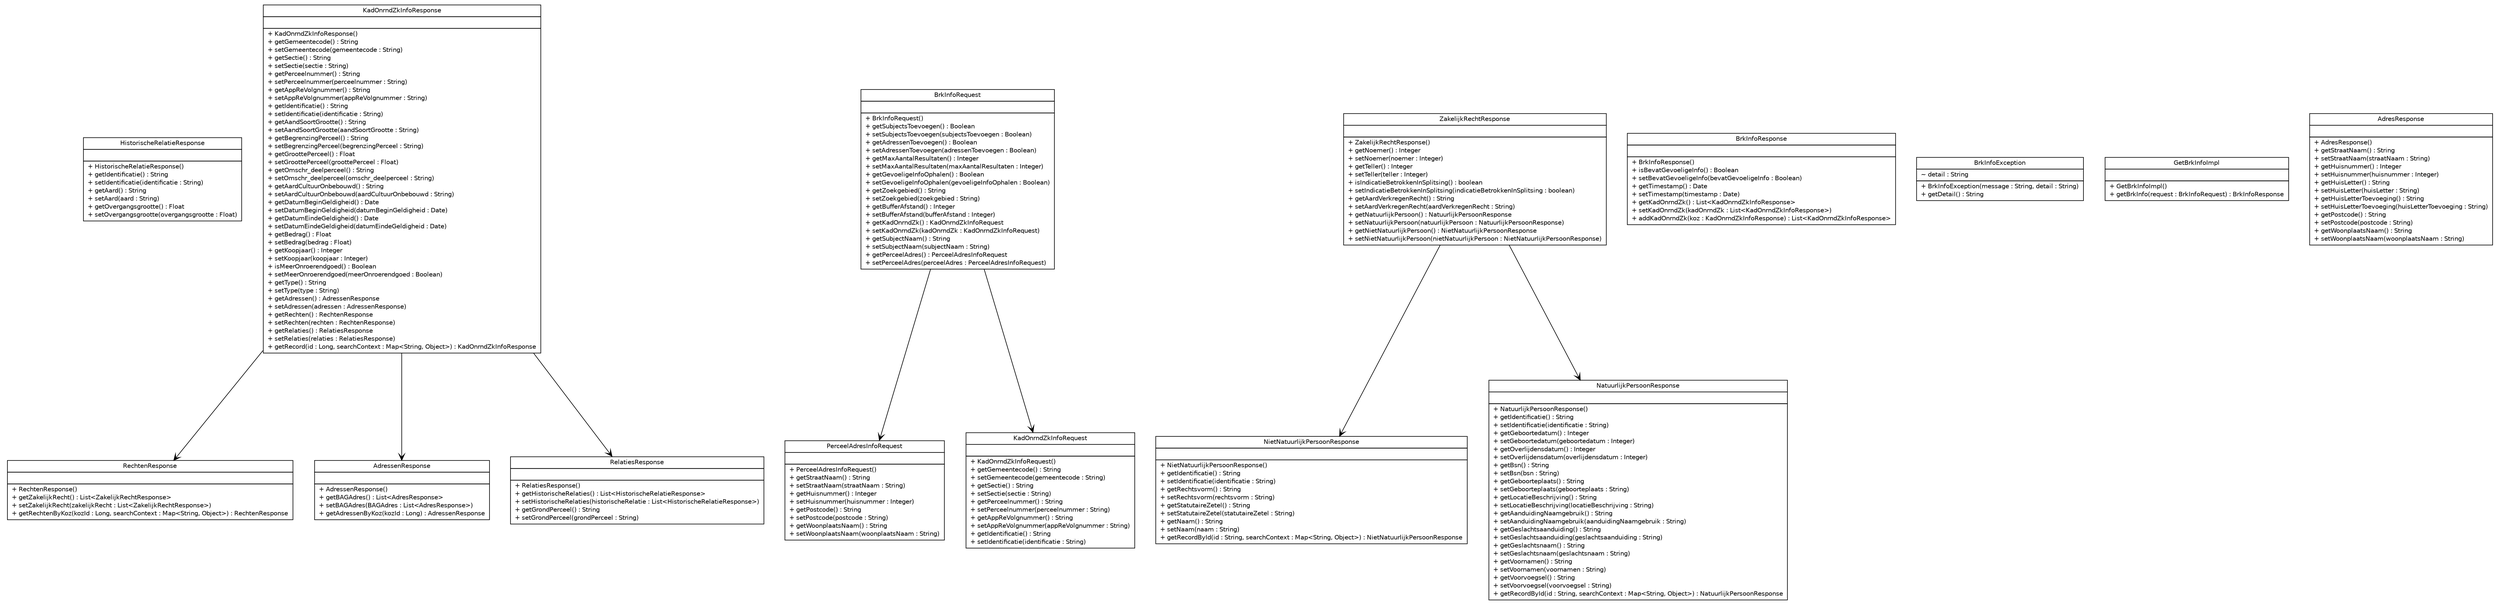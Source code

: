 #!/usr/local/bin/dot
#
# Class diagram 
# Generated by UMLGraph version R5_6-24-gf6e263 (http://www.umlgraph.org/)
#

digraph G {
	edge [fontname="Helvetica",fontsize=10,labelfontname="Helvetica",labelfontsize=10];
	node [fontname="Helvetica",fontsize=10,shape=plaintext];
	nodesep=0.25;
	ranksep=0.5;
	// nl.b3p.brmo.soap.brk.HistorischeRelatieResponse
	c40 [label=<<table title="nl.b3p.brmo.soap.brk.HistorischeRelatieResponse" border="0" cellborder="1" cellspacing="0" cellpadding="2" port="p" href="./HistorischeRelatieResponse.html">
		<tr><td><table border="0" cellspacing="0" cellpadding="1">
<tr><td align="center" balign="center"> HistorischeRelatieResponse </td></tr>
		</table></td></tr>
		<tr><td><table border="0" cellspacing="0" cellpadding="1">
<tr><td align="left" balign="left">  </td></tr>
		</table></td></tr>
		<tr><td><table border="0" cellspacing="0" cellpadding="1">
<tr><td align="left" balign="left"> + HistorischeRelatieResponse() </td></tr>
<tr><td align="left" balign="left"> + getIdentificatie() : String </td></tr>
<tr><td align="left" balign="left"> + setIdentificatie(identificatie : String) </td></tr>
<tr><td align="left" balign="left"> + getAard() : String </td></tr>
<tr><td align="left" balign="left"> + setAard(aard : String) </td></tr>
<tr><td align="left" balign="left"> + getOvergangsgrootte() : Float </td></tr>
<tr><td align="left" balign="left"> + setOvergangsgrootte(overgangsgrootte : Float) </td></tr>
		</table></td></tr>
		</table>>, URL="./HistorischeRelatieResponse.html", fontname="Helvetica", fontcolor="black", fontsize=10.0];
	// nl.b3p.brmo.soap.brk.RechtenResponse
	c41 [label=<<table title="nl.b3p.brmo.soap.brk.RechtenResponse" border="0" cellborder="1" cellspacing="0" cellpadding="2" port="p" href="./RechtenResponse.html">
		<tr><td><table border="0" cellspacing="0" cellpadding="1">
<tr><td align="center" balign="center"> RechtenResponse </td></tr>
		</table></td></tr>
		<tr><td><table border="0" cellspacing="0" cellpadding="1">
<tr><td align="left" balign="left">  </td></tr>
		</table></td></tr>
		<tr><td><table border="0" cellspacing="0" cellpadding="1">
<tr><td align="left" balign="left"> + RechtenResponse() </td></tr>
<tr><td align="left" balign="left"> + getZakelijkRecht() : List&lt;ZakelijkRechtResponse&gt; </td></tr>
<tr><td align="left" balign="left"> + setZakelijkRecht(zakelijkRecht : List&lt;ZakelijkRechtResponse&gt;) </td></tr>
<tr><td align="left" balign="left"> + getRechtenByKoz(kozId : Long, searchContext : Map&lt;String, Object&gt;) : RechtenResponse </td></tr>
		</table></td></tr>
		</table>>, URL="./RechtenResponse.html", fontname="Helvetica", fontcolor="black", fontsize=10.0];
	// nl.b3p.brmo.soap.brk.BrkInfoRequest
	c42 [label=<<table title="nl.b3p.brmo.soap.brk.BrkInfoRequest" border="0" cellborder="1" cellspacing="0" cellpadding="2" port="p" href="./BrkInfoRequest.html">
		<tr><td><table border="0" cellspacing="0" cellpadding="1">
<tr><td align="center" balign="center"> BrkInfoRequest </td></tr>
		</table></td></tr>
		<tr><td><table border="0" cellspacing="0" cellpadding="1">
<tr><td align="left" balign="left">  </td></tr>
		</table></td></tr>
		<tr><td><table border="0" cellspacing="0" cellpadding="1">
<tr><td align="left" balign="left"> + BrkInfoRequest() </td></tr>
<tr><td align="left" balign="left"> + getSubjectsToevoegen() : Boolean </td></tr>
<tr><td align="left" balign="left"> + setSubjectsToevoegen(subjectsToevoegen : Boolean) </td></tr>
<tr><td align="left" balign="left"> + getAdressenToevoegen() : Boolean </td></tr>
<tr><td align="left" balign="left"> + setAdressenToevoegen(adressenToevoegen : Boolean) </td></tr>
<tr><td align="left" balign="left"> + getMaxAantalResultaten() : Integer </td></tr>
<tr><td align="left" balign="left"> + setMaxAantalResultaten(maxAantalResultaten : Integer) </td></tr>
<tr><td align="left" balign="left"> + getGevoeligeInfoOphalen() : Boolean </td></tr>
<tr><td align="left" balign="left"> + setGevoeligeInfoOphalen(gevoeligeInfoOphalen : Boolean) </td></tr>
<tr><td align="left" balign="left"> + getZoekgebied() : String </td></tr>
<tr><td align="left" balign="left"> + setZoekgebied(zoekgebied : String) </td></tr>
<tr><td align="left" balign="left"> + getBufferAfstand() : Integer </td></tr>
<tr><td align="left" balign="left"> + setBufferAfstand(bufferAfstand : Integer) </td></tr>
<tr><td align="left" balign="left"> + getKadOnrndZk() : KadOnrndZkInfoRequest </td></tr>
<tr><td align="left" balign="left"> + setKadOnrndZk(kadOnrndZk : KadOnrndZkInfoRequest) </td></tr>
<tr><td align="left" balign="left"> + getSubjectNaam() : String </td></tr>
<tr><td align="left" balign="left"> + setSubjectNaam(subjectNaam : String) </td></tr>
<tr><td align="left" balign="left"> + getPerceelAdres() : PerceelAdresInfoRequest </td></tr>
<tr><td align="left" balign="left"> + setPerceelAdres(perceelAdres : PerceelAdresInfoRequest) </td></tr>
		</table></td></tr>
		</table>>, URL="./BrkInfoRequest.html", fontname="Helvetica", fontcolor="black", fontsize=10.0];
	// nl.b3p.brmo.soap.brk.NietNatuurlijkPersoonResponse
	c43 [label=<<table title="nl.b3p.brmo.soap.brk.NietNatuurlijkPersoonResponse" border="0" cellborder="1" cellspacing="0" cellpadding="2" port="p" href="./NietNatuurlijkPersoonResponse.html">
		<tr><td><table border="0" cellspacing="0" cellpadding="1">
<tr><td align="center" balign="center"> NietNatuurlijkPersoonResponse </td></tr>
		</table></td></tr>
		<tr><td><table border="0" cellspacing="0" cellpadding="1">
<tr><td align="left" balign="left">  </td></tr>
		</table></td></tr>
		<tr><td><table border="0" cellspacing="0" cellpadding="1">
<tr><td align="left" balign="left"> + NietNatuurlijkPersoonResponse() </td></tr>
<tr><td align="left" balign="left"> + getIdentificatie() : String </td></tr>
<tr><td align="left" balign="left"> + setIdentificatie(identificatie : String) </td></tr>
<tr><td align="left" balign="left"> + getRechtsvorm() : String </td></tr>
<tr><td align="left" balign="left"> + setRechtsvorm(rechtsvorm : String) </td></tr>
<tr><td align="left" balign="left"> + getStatutaireZetel() : String </td></tr>
<tr><td align="left" balign="left"> + setStatutaireZetel(statutaireZetel : String) </td></tr>
<tr><td align="left" balign="left"> + getNaam() : String </td></tr>
<tr><td align="left" balign="left"> + setNaam(naam : String) </td></tr>
<tr><td align="left" balign="left"> + getRecordById(id : String, searchContext : Map&lt;String, Object&gt;) : NietNatuurlijkPersoonResponse </td></tr>
		</table></td></tr>
		</table>>, URL="./NietNatuurlijkPersoonResponse.html", fontname="Helvetica", fontcolor="black", fontsize=10.0];
	// nl.b3p.brmo.soap.brk.AdressenResponse
	c44 [label=<<table title="nl.b3p.brmo.soap.brk.AdressenResponse" border="0" cellborder="1" cellspacing="0" cellpadding="2" port="p" href="./AdressenResponse.html">
		<tr><td><table border="0" cellspacing="0" cellpadding="1">
<tr><td align="center" balign="center"> AdressenResponse </td></tr>
		</table></td></tr>
		<tr><td><table border="0" cellspacing="0" cellpadding="1">
<tr><td align="left" balign="left">  </td></tr>
		</table></td></tr>
		<tr><td><table border="0" cellspacing="0" cellpadding="1">
<tr><td align="left" balign="left"> + AdressenResponse() </td></tr>
<tr><td align="left" balign="left"> + getBAGAdres() : List&lt;AdresResponse&gt; </td></tr>
<tr><td align="left" balign="left"> + setBAGAdres(BAGAdres : List&lt;AdresResponse&gt;) </td></tr>
<tr><td align="left" balign="left"> + getAdressenByKoz(kozId : Long) : AdressenResponse </td></tr>
		</table></td></tr>
		</table>>, URL="./AdressenResponse.html", fontname="Helvetica", fontcolor="black", fontsize=10.0];
	// nl.b3p.brmo.soap.brk.KadOnrndZkInfoResponse
	c45 [label=<<table title="nl.b3p.brmo.soap.brk.KadOnrndZkInfoResponse" border="0" cellborder="1" cellspacing="0" cellpadding="2" port="p" href="./KadOnrndZkInfoResponse.html">
		<tr><td><table border="0" cellspacing="0" cellpadding="1">
<tr><td align="center" balign="center"> KadOnrndZkInfoResponse </td></tr>
		</table></td></tr>
		<tr><td><table border="0" cellspacing="0" cellpadding="1">
<tr><td align="left" balign="left">  </td></tr>
		</table></td></tr>
		<tr><td><table border="0" cellspacing="0" cellpadding="1">
<tr><td align="left" balign="left"> + KadOnrndZkInfoResponse() </td></tr>
<tr><td align="left" balign="left"> + getGemeentecode() : String </td></tr>
<tr><td align="left" balign="left"> + setGemeentecode(gemeentecode : String) </td></tr>
<tr><td align="left" balign="left"> + getSectie() : String </td></tr>
<tr><td align="left" balign="left"> + setSectie(sectie : String) </td></tr>
<tr><td align="left" balign="left"> + getPerceelnummer() : String </td></tr>
<tr><td align="left" balign="left"> + setPerceelnummer(perceelnummer : String) </td></tr>
<tr><td align="left" balign="left"> + getAppReVolgnummer() : String </td></tr>
<tr><td align="left" balign="left"> + setAppReVolgnummer(appReVolgnummer : String) </td></tr>
<tr><td align="left" balign="left"> + getIdentificatie() : String </td></tr>
<tr><td align="left" balign="left"> + setIdentificatie(identificatie : String) </td></tr>
<tr><td align="left" balign="left"> + getAandSoortGrootte() : String </td></tr>
<tr><td align="left" balign="left"> + setAandSoortGrootte(aandSoortGrootte : String) </td></tr>
<tr><td align="left" balign="left"> + getBegrenzingPerceel() : String </td></tr>
<tr><td align="left" balign="left"> + setBegrenzingPerceel(begrenzingPerceel : String) </td></tr>
<tr><td align="left" balign="left"> + getGroottePerceel() : Float </td></tr>
<tr><td align="left" balign="left"> + setGroottePerceel(groottePerceel : Float) </td></tr>
<tr><td align="left" balign="left"> + getOmschr_deelperceel() : String </td></tr>
<tr><td align="left" balign="left"> + setOmschr_deelperceel(omschr_deelperceel : String) </td></tr>
<tr><td align="left" balign="left"> + getAardCultuurOnbebouwd() : String </td></tr>
<tr><td align="left" balign="left"> + setAardCultuurOnbebouwd(aardCultuurOnbebouwd : String) </td></tr>
<tr><td align="left" balign="left"> + getDatumBeginGeldigheid() : Date </td></tr>
<tr><td align="left" balign="left"> + setDatumBeginGeldigheid(datumBeginGeldigheid : Date) </td></tr>
<tr><td align="left" balign="left"> + getDatumEindeGeldigheid() : Date </td></tr>
<tr><td align="left" balign="left"> + setDatumEindeGeldigheid(datumEindeGeldigheid : Date) </td></tr>
<tr><td align="left" balign="left"> + getBedrag() : Float </td></tr>
<tr><td align="left" balign="left"> + setBedrag(bedrag : Float) </td></tr>
<tr><td align="left" balign="left"> + getKoopjaar() : Integer </td></tr>
<tr><td align="left" balign="left"> + setKoopjaar(koopjaar : Integer) </td></tr>
<tr><td align="left" balign="left"> + isMeerOnroerendgoed() : Boolean </td></tr>
<tr><td align="left" balign="left"> + setMeerOnroerendgoed(meerOnroerendgoed : Boolean) </td></tr>
<tr><td align="left" balign="left"> + getType() : String </td></tr>
<tr><td align="left" balign="left"> + setType(type : String) </td></tr>
<tr><td align="left" balign="left"> + getAdressen() : AdressenResponse </td></tr>
<tr><td align="left" balign="left"> + setAdressen(adressen : AdressenResponse) </td></tr>
<tr><td align="left" balign="left"> + getRechten() : RechtenResponse </td></tr>
<tr><td align="left" balign="left"> + setRechten(rechten : RechtenResponse) </td></tr>
<tr><td align="left" balign="left"> + getRelaties() : RelatiesResponse </td></tr>
<tr><td align="left" balign="left"> + setRelaties(relaties : RelatiesResponse) </td></tr>
<tr><td align="left" balign="left"> + getRecord(id : Long, searchContext : Map&lt;String, Object&gt;) : KadOnrndZkInfoResponse </td></tr>
		</table></td></tr>
		</table>>, URL="./KadOnrndZkInfoResponse.html", fontname="Helvetica", fontcolor="black", fontsize=10.0];
	// nl.b3p.brmo.soap.brk.BrkInfoResponse
	c46 [label=<<table title="nl.b3p.brmo.soap.brk.BrkInfoResponse" border="0" cellborder="1" cellspacing="0" cellpadding="2" port="p" href="./BrkInfoResponse.html">
		<tr><td><table border="0" cellspacing="0" cellpadding="1">
<tr><td align="center" balign="center"> BrkInfoResponse </td></tr>
		</table></td></tr>
		<tr><td><table border="0" cellspacing="0" cellpadding="1">
<tr><td align="left" balign="left">  </td></tr>
		</table></td></tr>
		<tr><td><table border="0" cellspacing="0" cellpadding="1">
<tr><td align="left" balign="left"> + BrkInfoResponse() </td></tr>
<tr><td align="left" balign="left"> + isBevatGevoeligeInfo() : Boolean </td></tr>
<tr><td align="left" balign="left"> + setBevatGevoeligeInfo(bevatGevoeligeInfo : Boolean) </td></tr>
<tr><td align="left" balign="left"> + getTimestamp() : Date </td></tr>
<tr><td align="left" balign="left"> + setTimestamp(timestamp : Date) </td></tr>
<tr><td align="left" balign="left"> + getKadOnrndZk() : List&lt;KadOnrndZkInfoResponse&gt; </td></tr>
<tr><td align="left" balign="left"> + setKadOnrndZk(kadOnrndZk : List&lt;KadOnrndZkInfoResponse&gt;) </td></tr>
<tr><td align="left" balign="left"> + addKadOnrndZk(koz : KadOnrndZkInfoResponse) : List&lt;KadOnrndZkInfoResponse&gt; </td></tr>
		</table></td></tr>
		</table>>, URL="./BrkInfoResponse.html", fontname="Helvetica", fontcolor="black", fontsize=10.0];
	// nl.b3p.brmo.soap.brk.PerceelAdresInfoRequest
	c47 [label=<<table title="nl.b3p.brmo.soap.brk.PerceelAdresInfoRequest" border="0" cellborder="1" cellspacing="0" cellpadding="2" port="p" href="./PerceelAdresInfoRequest.html">
		<tr><td><table border="0" cellspacing="0" cellpadding="1">
<tr><td align="center" balign="center"> PerceelAdresInfoRequest </td></tr>
		</table></td></tr>
		<tr><td><table border="0" cellspacing="0" cellpadding="1">
<tr><td align="left" balign="left">  </td></tr>
		</table></td></tr>
		<tr><td><table border="0" cellspacing="0" cellpadding="1">
<tr><td align="left" balign="left"> + PerceelAdresInfoRequest() </td></tr>
<tr><td align="left" balign="left"> + getStraatNaam() : String </td></tr>
<tr><td align="left" balign="left"> + setStraatNaam(straatNaam : String) </td></tr>
<tr><td align="left" balign="left"> + getHuisnummer() : Integer </td></tr>
<tr><td align="left" balign="left"> + setHuisnummer(huisnummer : Integer) </td></tr>
<tr><td align="left" balign="left"> + getPostcode() : String </td></tr>
<tr><td align="left" balign="left"> + setPostcode(postcode : String) </td></tr>
<tr><td align="left" balign="left"> + getWoonplaatsNaam() : String </td></tr>
<tr><td align="left" balign="left"> + setWoonplaatsNaam(woonplaatsNaam : String) </td></tr>
		</table></td></tr>
		</table>>, URL="./PerceelAdresInfoRequest.html", fontname="Helvetica", fontcolor="black", fontsize=10.0];
	// nl.b3p.brmo.soap.brk.BrkInfoException
	c48 [label=<<table title="nl.b3p.brmo.soap.brk.BrkInfoException" border="0" cellborder="1" cellspacing="0" cellpadding="2" port="p" href="./BrkInfoException.html">
		<tr><td><table border="0" cellspacing="0" cellpadding="1">
<tr><td align="center" balign="center"> BrkInfoException </td></tr>
		</table></td></tr>
		<tr><td><table border="0" cellspacing="0" cellpadding="1">
<tr><td align="left" balign="left"> ~ detail : String </td></tr>
		</table></td></tr>
		<tr><td><table border="0" cellspacing="0" cellpadding="1">
<tr><td align="left" balign="left"> + BrkInfoException(message : String, detail : String) </td></tr>
<tr><td align="left" balign="left"> + getDetail() : String </td></tr>
		</table></td></tr>
		</table>>, URL="./BrkInfoException.html", fontname="Helvetica", fontcolor="black", fontsize=10.0];
	// nl.b3p.brmo.soap.brk.KadOnrndZkInfoRequest
	c49 [label=<<table title="nl.b3p.brmo.soap.brk.KadOnrndZkInfoRequest" border="0" cellborder="1" cellspacing="0" cellpadding="2" port="p" href="./KadOnrndZkInfoRequest.html">
		<tr><td><table border="0" cellspacing="0" cellpadding="1">
<tr><td align="center" balign="center"> KadOnrndZkInfoRequest </td></tr>
		</table></td></tr>
		<tr><td><table border="0" cellspacing="0" cellpadding="1">
<tr><td align="left" balign="left">  </td></tr>
		</table></td></tr>
		<tr><td><table border="0" cellspacing="0" cellpadding="1">
<tr><td align="left" balign="left"> + KadOnrndZkInfoRequest() </td></tr>
<tr><td align="left" balign="left"> + getGemeentecode() : String </td></tr>
<tr><td align="left" balign="left"> + setGemeentecode(gemeentecode : String) </td></tr>
<tr><td align="left" balign="left"> + getSectie() : String </td></tr>
<tr><td align="left" balign="left"> + setSectie(sectie : String) </td></tr>
<tr><td align="left" balign="left"> + getPerceelnummer() : String </td></tr>
<tr><td align="left" balign="left"> + setPerceelnummer(perceelnummer : String) </td></tr>
<tr><td align="left" balign="left"> + getAppReVolgnummer() : String </td></tr>
<tr><td align="left" balign="left"> + setAppReVolgnummer(appReVolgnummer : String) </td></tr>
<tr><td align="left" balign="left"> + getIdentificatie() : String </td></tr>
<tr><td align="left" balign="left"> + setIdentificatie(identificatie : String) </td></tr>
		</table></td></tr>
		</table>>, URL="./KadOnrndZkInfoRequest.html", fontname="Helvetica", fontcolor="black", fontsize=10.0];
	// nl.b3p.brmo.soap.brk.NatuurlijkPersoonResponse
	c50 [label=<<table title="nl.b3p.brmo.soap.brk.NatuurlijkPersoonResponse" border="0" cellborder="1" cellspacing="0" cellpadding="2" port="p" href="./NatuurlijkPersoonResponse.html">
		<tr><td><table border="0" cellspacing="0" cellpadding="1">
<tr><td align="center" balign="center"> NatuurlijkPersoonResponse </td></tr>
		</table></td></tr>
		<tr><td><table border="0" cellspacing="0" cellpadding="1">
<tr><td align="left" balign="left">  </td></tr>
		</table></td></tr>
		<tr><td><table border="0" cellspacing="0" cellpadding="1">
<tr><td align="left" balign="left"> + NatuurlijkPersoonResponse() </td></tr>
<tr><td align="left" balign="left"> + getIdentificatie() : String </td></tr>
<tr><td align="left" balign="left"> + setIdentificatie(identificatie : String) </td></tr>
<tr><td align="left" balign="left"> + getGeboortedatum() : Integer </td></tr>
<tr><td align="left" balign="left"> + setGeboortedatum(geboortedatum : Integer) </td></tr>
<tr><td align="left" balign="left"> + getOverlijdensdatum() : Integer </td></tr>
<tr><td align="left" balign="left"> + setOverlijdensdatum(overlijdensdatum : Integer) </td></tr>
<tr><td align="left" balign="left"> + getBsn() : String </td></tr>
<tr><td align="left" balign="left"> + setBsn(bsn : String) </td></tr>
<tr><td align="left" balign="left"> + getGeboorteplaats() : String </td></tr>
<tr><td align="left" balign="left"> + setGeboorteplaats(geboorteplaats : String) </td></tr>
<tr><td align="left" balign="left"> + getLocatieBeschrijving() : String </td></tr>
<tr><td align="left" balign="left"> + setLocatieBeschrijving(locatieBeschrijving : String) </td></tr>
<tr><td align="left" balign="left"> + getAanduidingNaamgebruik() : String </td></tr>
<tr><td align="left" balign="left"> + setAanduidingNaamgebruik(aanduidingNaamgebruik : String) </td></tr>
<tr><td align="left" balign="left"> + getGeslachtsaanduiding() : String </td></tr>
<tr><td align="left" balign="left"> + setGeslachtsaanduiding(geslachtsaanduiding : String) </td></tr>
<tr><td align="left" balign="left"> + getGeslachtsnaam() : String </td></tr>
<tr><td align="left" balign="left"> + setGeslachtsnaam(geslachtsnaam : String) </td></tr>
<tr><td align="left" balign="left"> + getVoornamen() : String </td></tr>
<tr><td align="left" balign="left"> + setVoornamen(voornamen : String) </td></tr>
<tr><td align="left" balign="left"> + getVoorvoegsel() : String </td></tr>
<tr><td align="left" balign="left"> + setVoorvoegsel(voorvoegsel : String) </td></tr>
<tr><td align="left" balign="left"> + getRecordById(id : String, searchContext : Map&lt;String, Object&gt;) : NatuurlijkPersoonResponse </td></tr>
		</table></td></tr>
		</table>>, URL="./NatuurlijkPersoonResponse.html", fontname="Helvetica", fontcolor="black", fontsize=10.0];
	// nl.b3p.brmo.soap.brk.RelatiesResponse
	c51 [label=<<table title="nl.b3p.brmo.soap.brk.RelatiesResponse" border="0" cellborder="1" cellspacing="0" cellpadding="2" port="p" href="./RelatiesResponse.html">
		<tr><td><table border="0" cellspacing="0" cellpadding="1">
<tr><td align="center" balign="center"> RelatiesResponse </td></tr>
		</table></td></tr>
		<tr><td><table border="0" cellspacing="0" cellpadding="1">
<tr><td align="left" balign="left">  </td></tr>
		</table></td></tr>
		<tr><td><table border="0" cellspacing="0" cellpadding="1">
<tr><td align="left" balign="left"> + RelatiesResponse() </td></tr>
<tr><td align="left" balign="left"> + getHistorischeRelaties() : List&lt;HistorischeRelatieResponse&gt; </td></tr>
<tr><td align="left" balign="left"> + setHistorischeRelaties(historischeRelatie : List&lt;HistorischeRelatieResponse&gt;) </td></tr>
<tr><td align="left" balign="left"> + getGrondPerceel() : String </td></tr>
<tr><td align="left" balign="left"> + setGrondPerceel(grondPerceel : String) </td></tr>
		</table></td></tr>
		</table>>, URL="./RelatiesResponse.html", fontname="Helvetica", fontcolor="black", fontsize=10.0];
	// nl.b3p.brmo.soap.brk.GetBrkInfoImpl
	c52 [label=<<table title="nl.b3p.brmo.soap.brk.GetBrkInfoImpl" border="0" cellborder="1" cellspacing="0" cellpadding="2" port="p" href="./GetBrkInfoImpl.html">
		<tr><td><table border="0" cellspacing="0" cellpadding="1">
<tr><td align="center" balign="center"> GetBrkInfoImpl </td></tr>
		</table></td></tr>
		<tr><td><table border="0" cellspacing="0" cellpadding="1">
<tr><td align="left" balign="left">  </td></tr>
		</table></td></tr>
		<tr><td><table border="0" cellspacing="0" cellpadding="1">
<tr><td align="left" balign="left"> + GetBrkInfoImpl() </td></tr>
<tr><td align="left" balign="left"> + getBrkInfo(request : BrkInfoRequest) : BrkInfoResponse </td></tr>
		</table></td></tr>
		</table>>, URL="./GetBrkInfoImpl.html", fontname="Helvetica", fontcolor="black", fontsize=10.0];
	// nl.b3p.brmo.soap.brk.AdresResponse
	c53 [label=<<table title="nl.b3p.brmo.soap.brk.AdresResponse" border="0" cellborder="1" cellspacing="0" cellpadding="2" port="p" href="./AdresResponse.html">
		<tr><td><table border="0" cellspacing="0" cellpadding="1">
<tr><td align="center" balign="center"> AdresResponse </td></tr>
		</table></td></tr>
		<tr><td><table border="0" cellspacing="0" cellpadding="1">
<tr><td align="left" balign="left">  </td></tr>
		</table></td></tr>
		<tr><td><table border="0" cellspacing="0" cellpadding="1">
<tr><td align="left" balign="left"> + AdresResponse() </td></tr>
<tr><td align="left" balign="left"> + getStraatNaam() : String </td></tr>
<tr><td align="left" balign="left"> + setStraatNaam(straatNaam : String) </td></tr>
<tr><td align="left" balign="left"> + getHuisnummer() : Integer </td></tr>
<tr><td align="left" balign="left"> + setHuisnummer(huisnummer : Integer) </td></tr>
<tr><td align="left" balign="left"> + getHuisLetter() : String </td></tr>
<tr><td align="left" balign="left"> + setHuisLetter(huisLetter : String) </td></tr>
<tr><td align="left" balign="left"> + getHuisLetterToevoeging() : String </td></tr>
<tr><td align="left" balign="left"> + setHuisLetterToevoeging(huisLetterToevoeging : String) </td></tr>
<tr><td align="left" balign="left"> + getPostcode() : String </td></tr>
<tr><td align="left" balign="left"> + setPostcode(postcode : String) </td></tr>
<tr><td align="left" balign="left"> + getWoonplaatsNaam() : String </td></tr>
<tr><td align="left" balign="left"> + setWoonplaatsNaam(woonplaatsNaam : String) </td></tr>
		</table></td></tr>
		</table>>, URL="./AdresResponse.html", fontname="Helvetica", fontcolor="black", fontsize=10.0];
	// nl.b3p.brmo.soap.brk.ZakelijkRechtResponse
	c54 [label=<<table title="nl.b3p.brmo.soap.brk.ZakelijkRechtResponse" border="0" cellborder="1" cellspacing="0" cellpadding="2" port="p" href="./ZakelijkRechtResponse.html">
		<tr><td><table border="0" cellspacing="0" cellpadding="1">
<tr><td align="center" balign="center"> ZakelijkRechtResponse </td></tr>
		</table></td></tr>
		<tr><td><table border="0" cellspacing="0" cellpadding="1">
<tr><td align="left" balign="left">  </td></tr>
		</table></td></tr>
		<tr><td><table border="0" cellspacing="0" cellpadding="1">
<tr><td align="left" balign="left"> + ZakelijkRechtResponse() </td></tr>
<tr><td align="left" balign="left"> + getNoemer() : Integer </td></tr>
<tr><td align="left" balign="left"> + setNoemer(noemer : Integer) </td></tr>
<tr><td align="left" balign="left"> + getTeller() : Integer </td></tr>
<tr><td align="left" balign="left"> + setTeller(teller : Integer) </td></tr>
<tr><td align="left" balign="left"> + isIndicatieBetrokkenInSplitsing() : boolean </td></tr>
<tr><td align="left" balign="left"> + setIndicatieBetrokkenInSplitsing(indicatieBetrokkenInSplitsing : boolean) </td></tr>
<tr><td align="left" balign="left"> + getAardVerkregenRecht() : String </td></tr>
<tr><td align="left" balign="left"> + setAardVerkregenRecht(aardVerkregenRecht : String) </td></tr>
<tr><td align="left" balign="left"> + getNatuurlijkPersoon() : NatuurlijkPersoonResponse </td></tr>
<tr><td align="left" balign="left"> + setNatuurlijkPersoon(natuurlijkPersoon : NatuurlijkPersoonResponse) </td></tr>
<tr><td align="left" balign="left"> + getNietNatuurlijkPersoon() : NietNatuurlijkPersoonResponse </td></tr>
<tr><td align="left" balign="left"> + setNietNatuurlijkPersoon(nietNatuurlijkPersoon : NietNatuurlijkPersoonResponse) </td></tr>
		</table></td></tr>
		</table>>, URL="./ZakelijkRechtResponse.html", fontname="Helvetica", fontcolor="black", fontsize=10.0];
	// nl.b3p.brmo.soap.brk.BrkInfoRequest NAVASSOC nl.b3p.brmo.soap.brk.KadOnrndZkInfoRequest
	c42:p -> c49:p [taillabel="", label="", headlabel="", fontname="Helvetica", fontcolor="black", fontsize=10.0, color="black", arrowhead=open];
	// nl.b3p.brmo.soap.brk.BrkInfoRequest NAVASSOC nl.b3p.brmo.soap.brk.PerceelAdresInfoRequest
	c42:p -> c47:p [taillabel="", label="", headlabel="", fontname="Helvetica", fontcolor="black", fontsize=10.0, color="black", arrowhead=open];
	// nl.b3p.brmo.soap.brk.KadOnrndZkInfoResponse NAVASSOC nl.b3p.brmo.soap.brk.AdressenResponse
	c45:p -> c44:p [taillabel="", label="", headlabel="", fontname="Helvetica", fontcolor="black", fontsize=10.0, color="black", arrowhead=open];
	// nl.b3p.brmo.soap.brk.KadOnrndZkInfoResponse NAVASSOC nl.b3p.brmo.soap.brk.RechtenResponse
	c45:p -> c41:p [taillabel="", label="", headlabel="", fontname="Helvetica", fontcolor="black", fontsize=10.0, color="black", arrowhead=open];
	// nl.b3p.brmo.soap.brk.KadOnrndZkInfoResponse NAVASSOC nl.b3p.brmo.soap.brk.RelatiesResponse
	c45:p -> c51:p [taillabel="", label="", headlabel="", fontname="Helvetica", fontcolor="black", fontsize=10.0, color="black", arrowhead=open];
	// nl.b3p.brmo.soap.brk.ZakelijkRechtResponse NAVASSOC nl.b3p.brmo.soap.brk.NatuurlijkPersoonResponse
	c54:p -> c50:p [taillabel="", label="", headlabel="", fontname="Helvetica", fontcolor="black", fontsize=10.0, color="black", arrowhead=open];
	// nl.b3p.brmo.soap.brk.ZakelijkRechtResponse NAVASSOC nl.b3p.brmo.soap.brk.NietNatuurlijkPersoonResponse
	c54:p -> c43:p [taillabel="", label="", headlabel="", fontname="Helvetica", fontcolor="black", fontsize=10.0, color="black", arrowhead=open];
}

